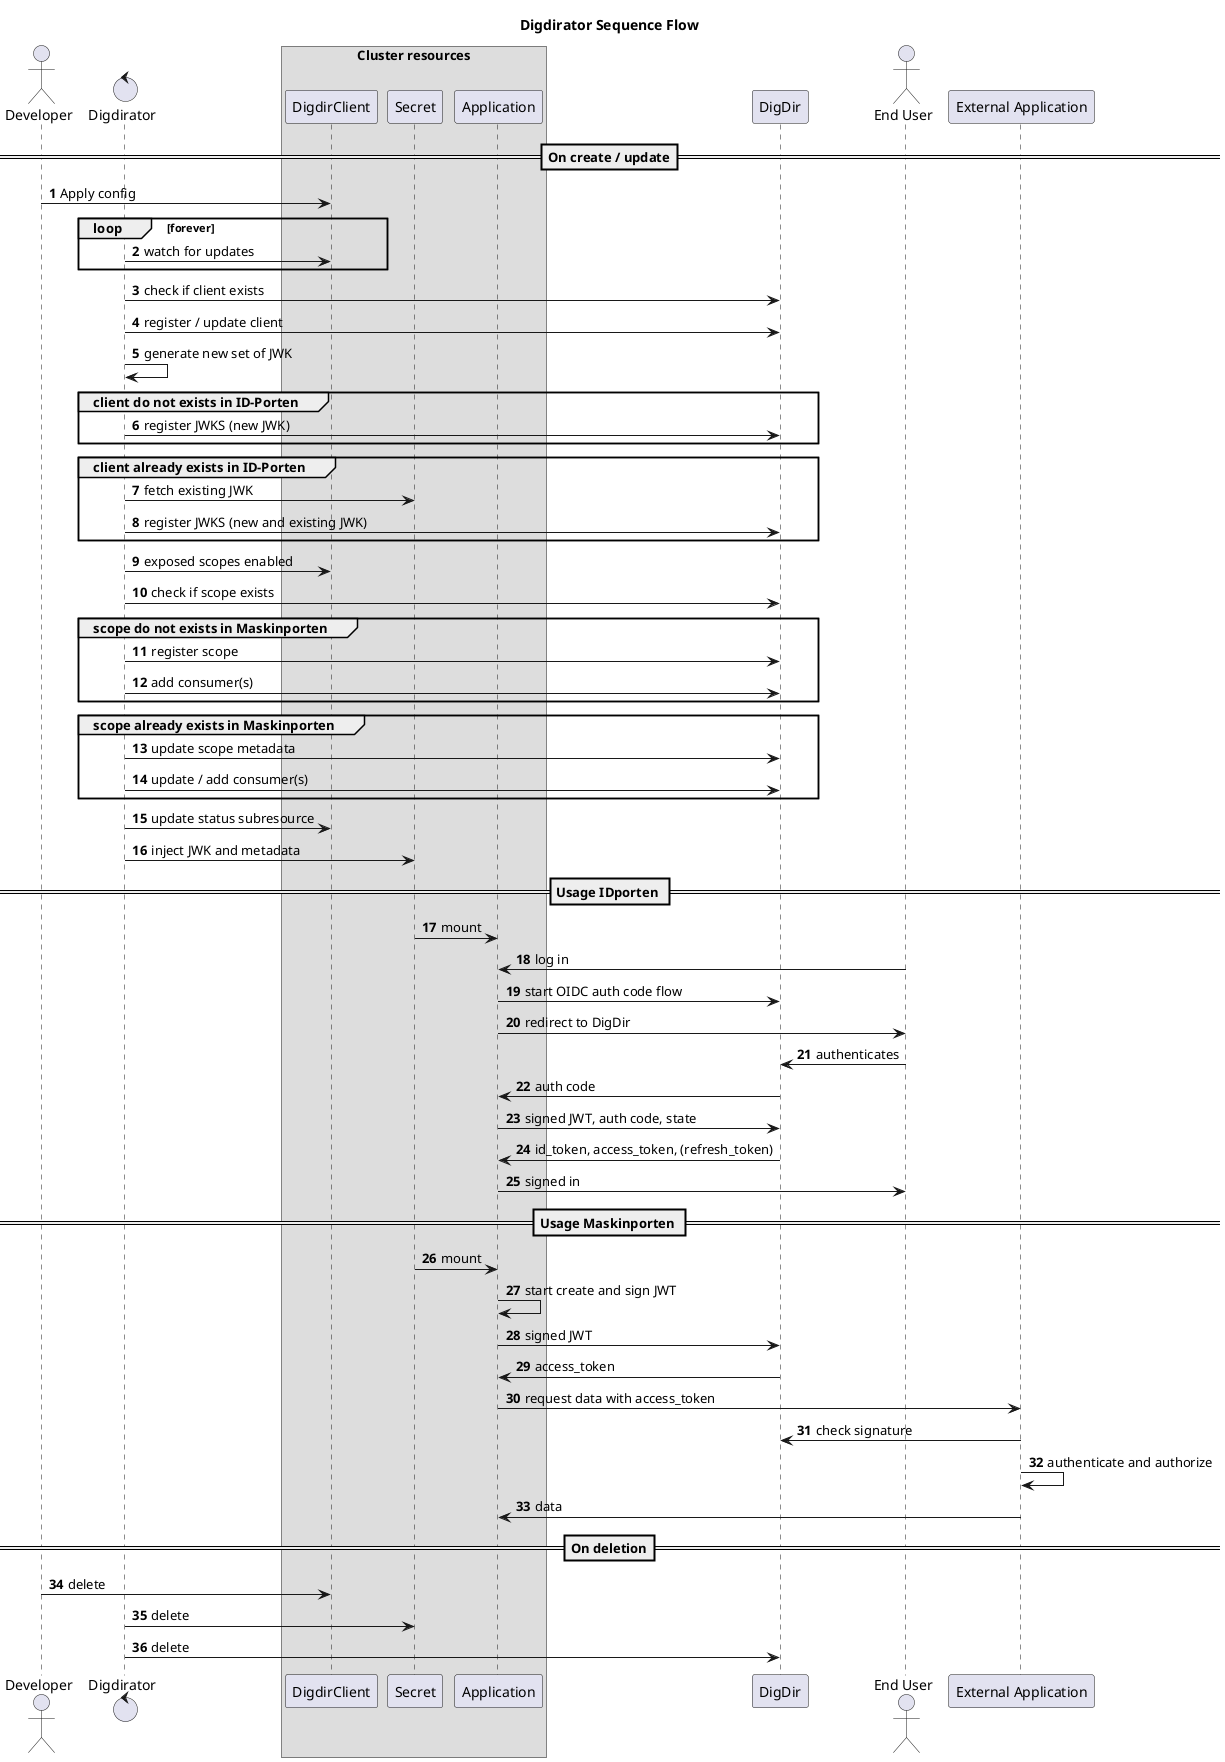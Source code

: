 @startuml component
title Digdirator Sequence Flow
skinparam maxMessageSize 300
autonumber

actor developer as "Developer"
control digdirator as "Digdirator"

box "Cluster resources"
participant DigdirClient
participant Secret
participant Application
end box

participant digdir as "DigDir"
actor enduser as "End User"
participant External as "External Application"

==On create / update==
developer -> DigdirClient: Apply config

loop forever
	digdirator -> DigdirClient: watch for updates
end

digdirator -> digdir: check if client exists
digdirator -> digdir: register / update client
digdirator -> digdirator: generate new set of JWK

group client do not exists in ID-Porten
digdirator -> digdir: register JWKS (new JWK)
end

group client already exists in ID-Porten
    digdirator -> Secret: fetch existing JWK
    digdirator -> digdir: register JWKS (new and existing JWK)
end

digdirator -> DigdirClient: exposed scopes enabled
digdirator -> digdir: check if scope exists

group scope do not exists in Maskinporten
digdirator -> digdir: register scope
digdirator -> digdir: add consumer(s)
end

group scope already exists in Maskinporten
    digdirator -> digdir: update scope metadata
    digdirator -> digdir: update / add consumer(s)
end

digdirator -> DigdirClient: update status subresource
digdirator -> Secret: inject JWK and metadata

== Usage IDporten ==

Secret -> Application: mount
enduser -> Application: log in
Application -> digdir: start OIDC auth code flow
Application -> enduser: redirect to DigDir
enduser -> digdir: authenticates
digdir -> Application: auth code
Application -> digdir: signed JWT, auth code, state
digdir -> Application: id_token, access_token, (refresh_token)
Application -> enduser: signed in

== Usage Maskinporten ==

Secret -> Application: mount
Application -> Application: start create and sign JWT
Application -> digdir: signed JWT
digdir -> Application: access_token
Application -> External: request data with access_token
External -> digdir: check signature
External -> External: authenticate and authorize
External -> Application: data

==On deletion==
    developer -> DigdirClient: delete
    digdirator -> Secret: delete
    digdirator -> digdir: delete

@enduml
